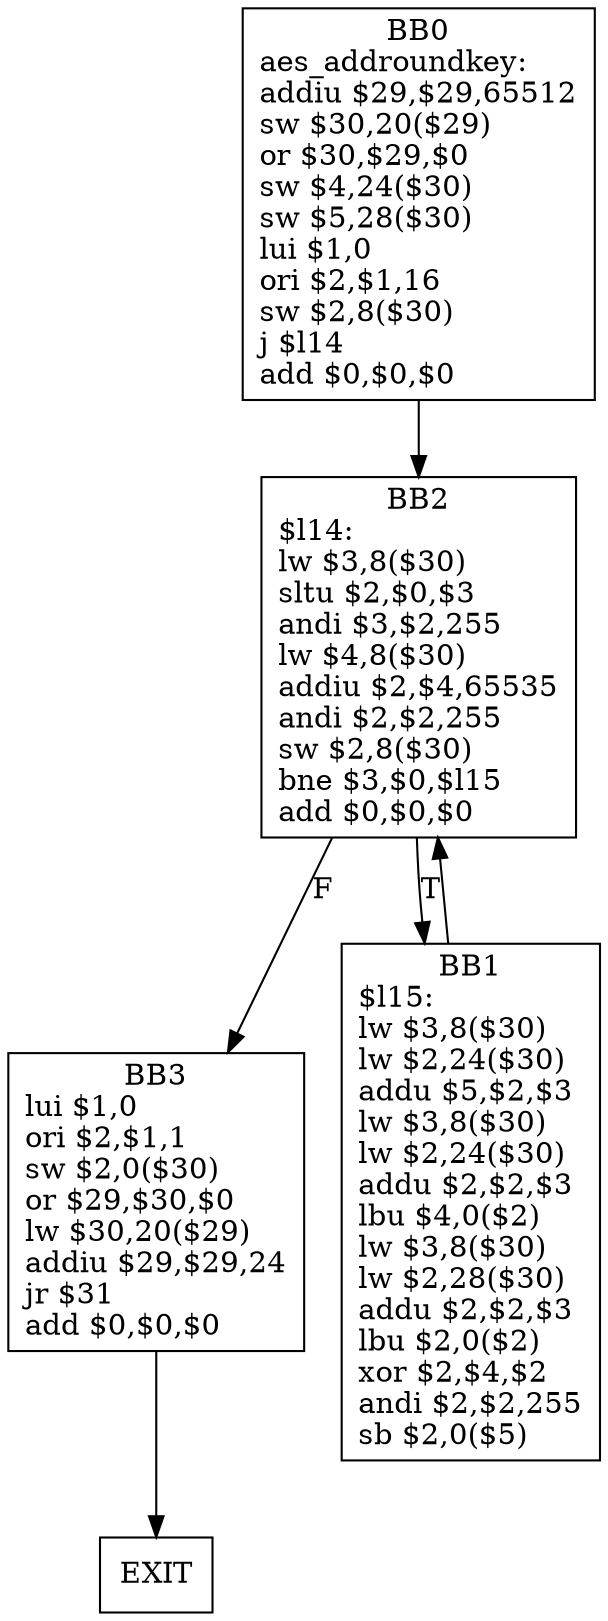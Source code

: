 digraph G1 {
node [shape = box];
BB0 [label = "BB0\naes_addroundkey:\laddiu $29,$29,65512\lsw $30,20($29)\lor $30,$29,$0\lsw $4,24($30)\lsw $5,28($30)\llui $1,0\lori $2,$1,16\lsw $2,8($30)\lj $l14\ladd $0,$0,$0\l"] ;
BB0 -> BB2 [style = filled, label = ""];
BB2 [label = "BB2\n$l14:\llw $3,8($30)\lsltu $2,$0,$3\landi $3,$2,255\llw $4,8($30)\laddiu $2,$4,65535\landi $2,$2,255\lsw $2,8($30)\lbne $3,$0,$l15\ladd $0,$0,$0\l"] ;
BB2 -> BB3 [style = filled, label = "F"];
BB2 -> BB1[style = filled, label = "T"];
BB3 [label = "BB3\nlui $1,0\lori $2,$1,1\lsw $2,0($30)\lor $29,$30,$0\llw $30,20($29)\laddiu $29,$29,24\ljr $31\ladd $0,$0,$0\l"] ;
BB3 -> EXIT  [style = filled, label = ""];
BB1 [label = "BB1\n$l15:\llw $3,8($30)\llw $2,24($30)\laddu $5,$2,$3\llw $3,8($30)\llw $2,24($30)\laddu $2,$2,$3\llbu $4,0($2)\llw $3,8($30)\llw $2,28($30)\laddu $2,$2,$3\llbu $2,0($2)\lxor $2,$4,$2\landi $2,$2,255\lsb $2,0($5)\l"] ;
BB1 -> BB2 [style = filled, label = ""];
}
